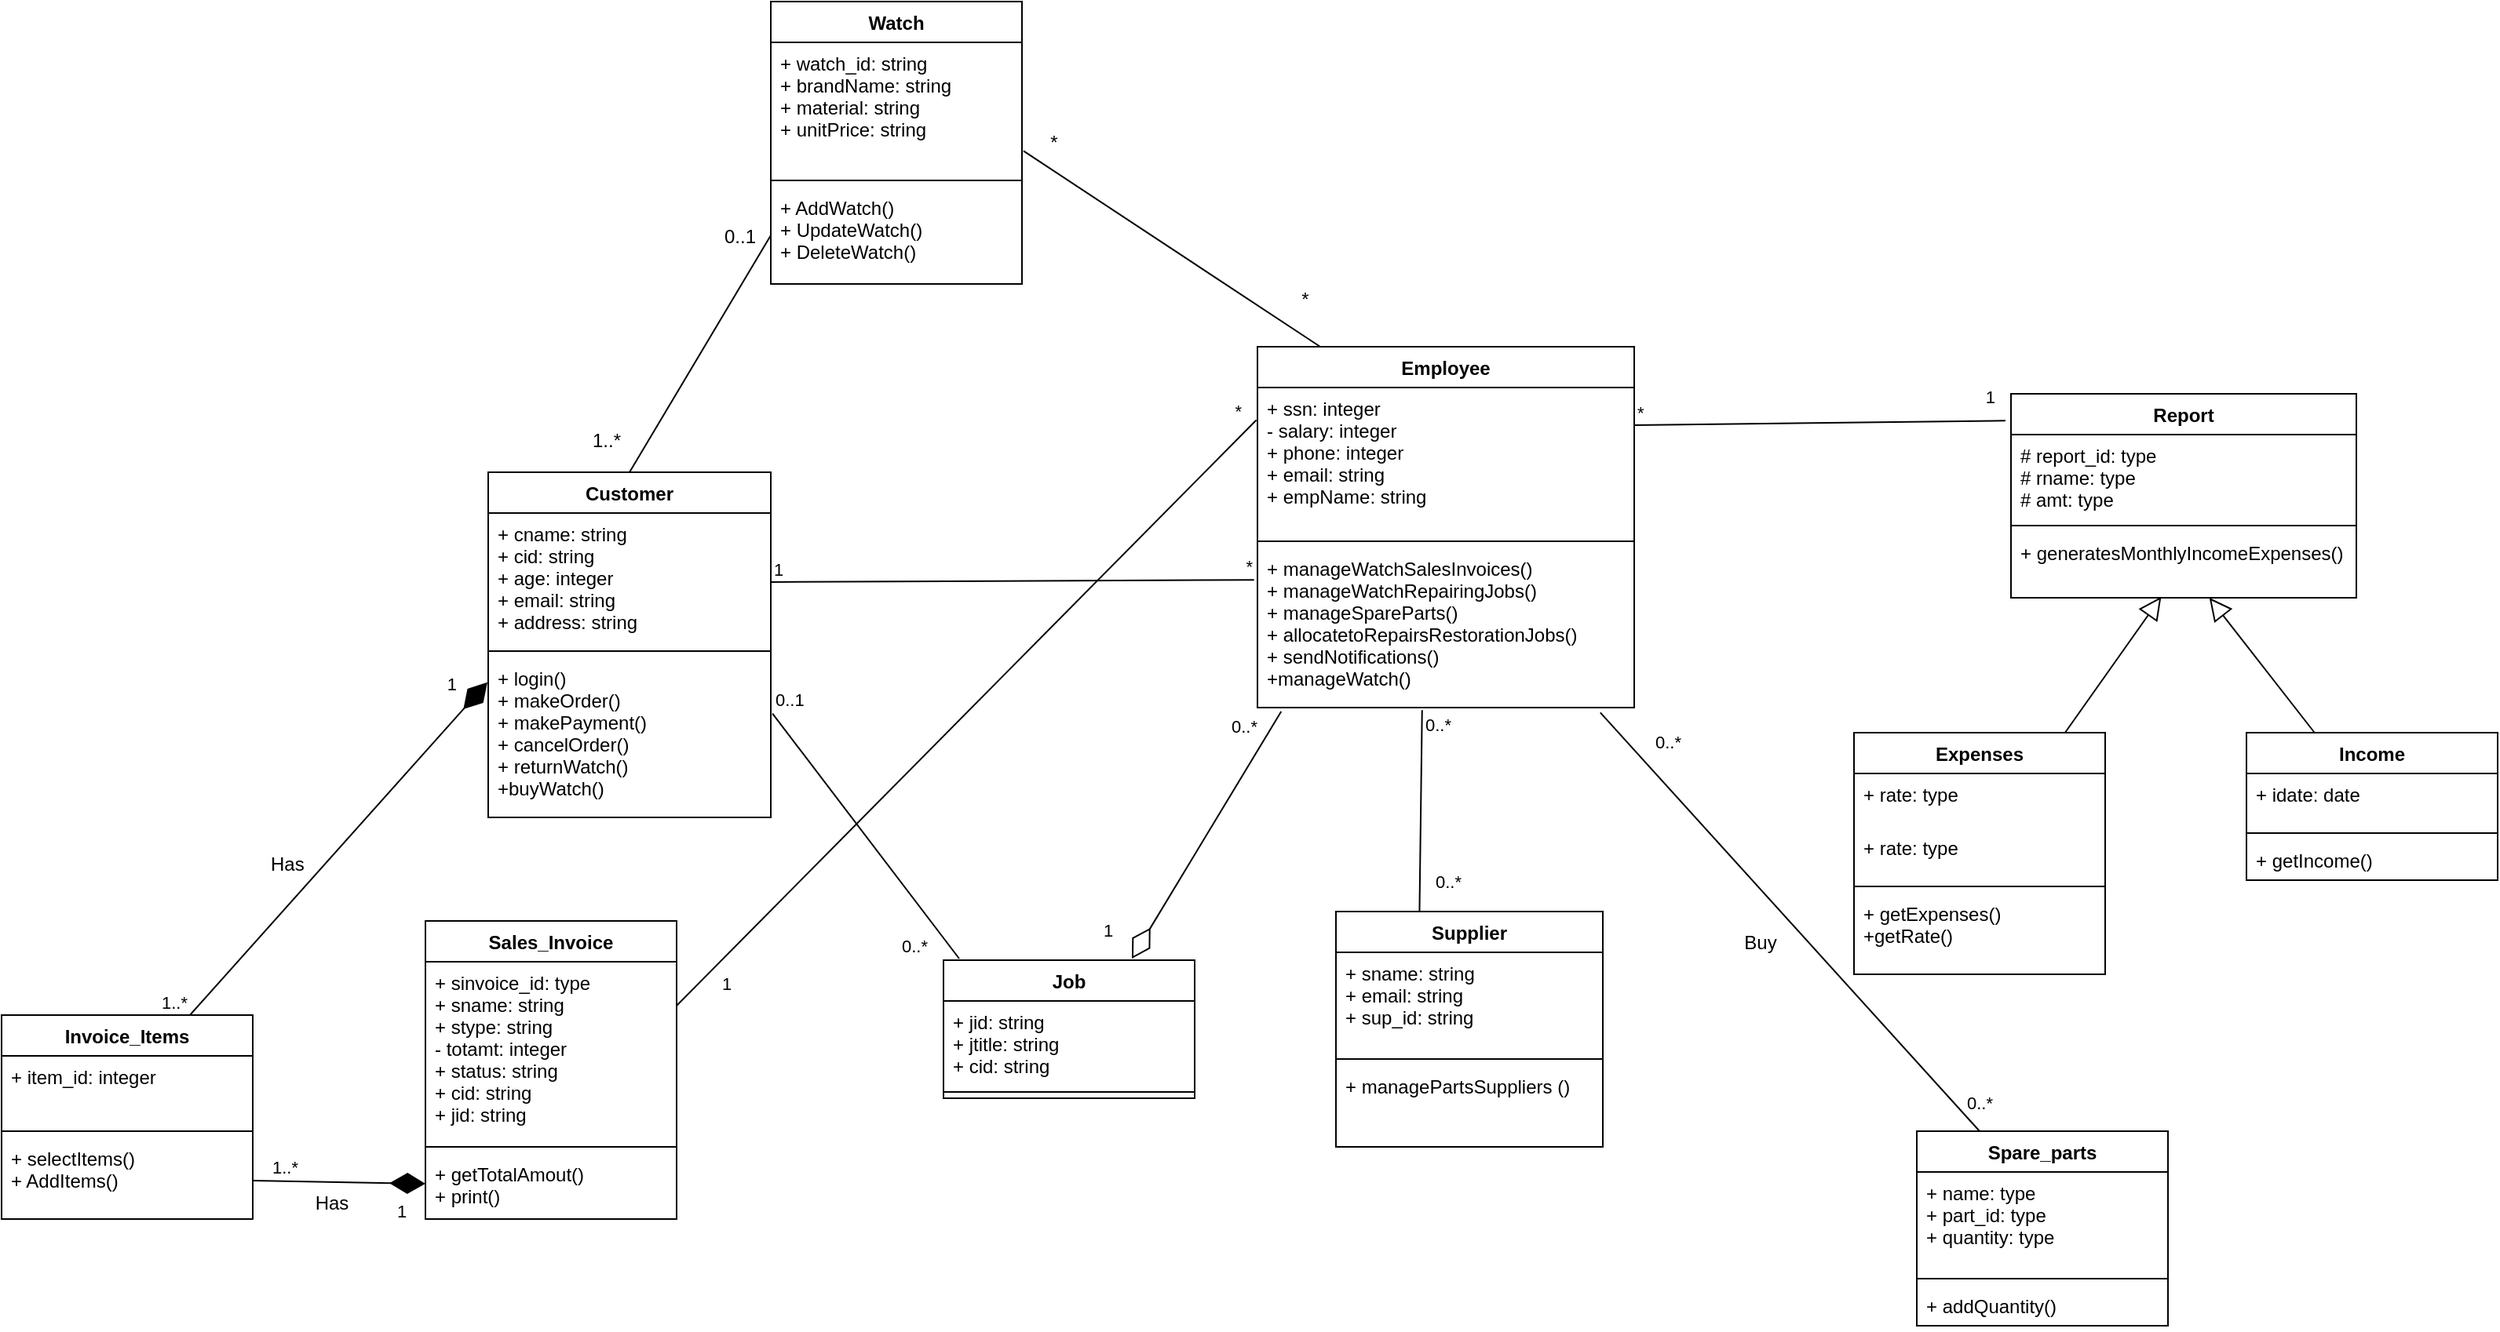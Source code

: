 <mxfile version="19.0.3" type="device"><diagram id="4saMx9XRhbFPXH9L-ezK" name="Page-1"><mxGraphModel dx="2148" dy="1901" grid="1" gridSize="10" guides="1" tooltips="1" connect="1" arrows="1" fold="1" page="1" pageScale="1" pageWidth="850" pageHeight="1100" math="0" shadow="0"><root><mxCell id="0"/><mxCell id="1" parent="0"/><mxCell id="qAKknq4EF94p9GTNDvI6-2" value="Employee" style="swimlane;fontStyle=1;align=center;verticalAlign=top;childLayout=stackLayout;horizontal=1;startSize=26;horizontalStack=0;resizeParent=1;resizeParentMax=0;resizeLast=0;collapsible=1;marginBottom=0;" parent="1" vertex="1"><mxGeometry x="360" y="-170" width="240" height="230" as="geometry"/></mxCell><mxCell id="qAKknq4EF94p9GTNDvI6-3" value="+ ssn: integer&#10;- salary: integer&#10;+ phone: integer&#10;+ email: string&#10;+ empName: string&#10;&#10;" style="text;strokeColor=none;fillColor=none;align=left;verticalAlign=top;spacingLeft=4;spacingRight=4;overflow=hidden;rotatable=0;points=[[0,0.5],[1,0.5]];portConstraint=eastwest;" parent="qAKknq4EF94p9GTNDvI6-2" vertex="1"><mxGeometry y="26" width="240" height="94" as="geometry"/></mxCell><mxCell id="qAKknq4EF94p9GTNDvI6-4" value="" style="line;strokeWidth=1;fillColor=none;align=left;verticalAlign=middle;spacingTop=-1;spacingLeft=3;spacingRight=3;rotatable=0;labelPosition=right;points=[];portConstraint=eastwest;" parent="qAKknq4EF94p9GTNDvI6-2" vertex="1"><mxGeometry y="120" width="240" height="8" as="geometry"/></mxCell><mxCell id="qAKknq4EF94p9GTNDvI6-5" value="+ manageWatchSalesInvoices()&#10;+ manageWatchRepairingJobs()&#10;+ manageSpareParts()&#10;+ allocatetoRepairsRestorationJobs()&#10;+ sendNotifications()&#10;+manageWatch()" style="text;strokeColor=none;fillColor=none;align=left;verticalAlign=top;spacingLeft=4;spacingRight=4;overflow=hidden;rotatable=0;points=[[0,0.5],[1,0.5]];portConstraint=eastwest;" parent="qAKknq4EF94p9GTNDvI6-2" vertex="1"><mxGeometry y="128" width="240" height="102" as="geometry"/></mxCell><mxCell id="qAKknq4EF94p9GTNDvI6-6" value="Supplier" style="swimlane;fontStyle=1;align=center;verticalAlign=top;childLayout=stackLayout;horizontal=1;startSize=26;horizontalStack=0;resizeParent=1;resizeParentMax=0;resizeLast=0;collapsible=1;marginBottom=0;" parent="1" vertex="1"><mxGeometry x="410" y="190" width="170" height="150" as="geometry"/></mxCell><mxCell id="qAKknq4EF94p9GTNDvI6-7" value="+ sname: string&#10;+ email: string&#10;+ sup_id: string" style="text;strokeColor=none;fillColor=none;align=left;verticalAlign=top;spacingLeft=4;spacingRight=4;overflow=hidden;rotatable=0;points=[[0,0.5],[1,0.5]];portConstraint=eastwest;" parent="qAKknq4EF94p9GTNDvI6-6" vertex="1"><mxGeometry y="26" width="170" height="64" as="geometry"/></mxCell><mxCell id="qAKknq4EF94p9GTNDvI6-8" value="" style="line;strokeWidth=1;fillColor=none;align=left;verticalAlign=middle;spacingTop=-1;spacingLeft=3;spacingRight=3;rotatable=0;labelPosition=right;points=[];portConstraint=eastwest;" parent="qAKknq4EF94p9GTNDvI6-6" vertex="1"><mxGeometry y="90" width="170" height="8" as="geometry"/></mxCell><mxCell id="qAKknq4EF94p9GTNDvI6-9" value="+ managePartsSuppliers ()" style="text;strokeColor=none;fillColor=none;align=left;verticalAlign=top;spacingLeft=4;spacingRight=4;overflow=hidden;rotatable=0;points=[[0,0.5],[1,0.5]];portConstraint=eastwest;" parent="qAKknq4EF94p9GTNDvI6-6" vertex="1"><mxGeometry y="98" width="170" height="52" as="geometry"/></mxCell><mxCell id="qAKknq4EF94p9GTNDvI6-10" value="Customer" style="swimlane;fontStyle=1;align=center;verticalAlign=top;childLayout=stackLayout;horizontal=1;startSize=26;horizontalStack=0;resizeParent=1;resizeParentMax=0;resizeLast=0;collapsible=1;marginBottom=0;" parent="1" vertex="1"><mxGeometry x="-130" y="-90" width="180" height="220" as="geometry"/></mxCell><mxCell id="qAKknq4EF94p9GTNDvI6-11" value="+ cname: string&#10;+ cid: string&#10;+ age: integer&#10;+ email: string&#10;+ address: string&#10;" style="text;strokeColor=none;fillColor=none;align=left;verticalAlign=top;spacingLeft=4;spacingRight=4;overflow=hidden;rotatable=0;points=[[0,0.5],[1,0.5]];portConstraint=eastwest;" parent="qAKknq4EF94p9GTNDvI6-10" vertex="1"><mxGeometry y="26" width="180" height="84" as="geometry"/></mxCell><mxCell id="qAKknq4EF94p9GTNDvI6-12" value="" style="line;strokeWidth=1;fillColor=none;align=left;verticalAlign=middle;spacingTop=-1;spacingLeft=3;spacingRight=3;rotatable=0;labelPosition=right;points=[];portConstraint=eastwest;" parent="qAKknq4EF94p9GTNDvI6-10" vertex="1"><mxGeometry y="110" width="180" height="8" as="geometry"/></mxCell><mxCell id="qAKknq4EF94p9GTNDvI6-13" value="+ login()&#10;+ makeOrder()&#10;+ makePayment()&#10;+ cancelOrder()&#10;+ returnWatch()&#10;+buyWatch()" style="text;strokeColor=none;fillColor=none;align=left;verticalAlign=top;spacingLeft=4;spacingRight=4;overflow=hidden;rotatable=0;points=[[0,0.5],[1,0.5]];portConstraint=eastwest;" parent="qAKknq4EF94p9GTNDvI6-10" vertex="1"><mxGeometry y="118" width="180" height="102" as="geometry"/></mxCell><mxCell id="qAKknq4EF94p9GTNDvI6-14" value="Invoice_Items" style="swimlane;fontStyle=1;align=center;verticalAlign=top;childLayout=stackLayout;horizontal=1;startSize=26;horizontalStack=0;resizeParent=1;resizeParentMax=0;resizeLast=0;collapsible=1;marginBottom=0;" parent="1" vertex="1"><mxGeometry x="-440" y="256" width="160" height="130" as="geometry"/></mxCell><mxCell id="qAKknq4EF94p9GTNDvI6-15" value="+ item_id: integer&#10;" style="text;strokeColor=none;fillColor=none;align=left;verticalAlign=top;spacingLeft=4;spacingRight=4;overflow=hidden;rotatable=0;points=[[0,0.5],[1,0.5]];portConstraint=eastwest;" parent="qAKknq4EF94p9GTNDvI6-14" vertex="1"><mxGeometry y="26" width="160" height="44" as="geometry"/></mxCell><mxCell id="qAKknq4EF94p9GTNDvI6-16" value="" style="line;strokeWidth=1;fillColor=none;align=left;verticalAlign=middle;spacingTop=-1;spacingLeft=3;spacingRight=3;rotatable=0;labelPosition=right;points=[];portConstraint=eastwest;" parent="qAKknq4EF94p9GTNDvI6-14" vertex="1"><mxGeometry y="70" width="160" height="8" as="geometry"/></mxCell><mxCell id="qAKknq4EF94p9GTNDvI6-17" value="+ selectItems()&#10;+ AddItems()&#10;&#10;" style="text;strokeColor=none;fillColor=none;align=left;verticalAlign=top;spacingLeft=4;spacingRight=4;overflow=hidden;rotatable=0;points=[[0,0.5],[1,0.5]];portConstraint=eastwest;" parent="qAKknq4EF94p9GTNDvI6-14" vertex="1"><mxGeometry y="78" width="160" height="52" as="geometry"/></mxCell><mxCell id="qAKknq4EF94p9GTNDvI6-18" value="Sales_Invoice" style="swimlane;fontStyle=1;align=center;verticalAlign=top;childLayout=stackLayout;horizontal=1;startSize=26;horizontalStack=0;resizeParent=1;resizeParentMax=0;resizeLast=0;collapsible=1;marginBottom=0;" parent="1" vertex="1"><mxGeometry x="-170" y="196" width="160" height="190" as="geometry"/></mxCell><mxCell id="qAKknq4EF94p9GTNDvI6-19" value="+ sinvoice_id: type&#10;+ sname: string&#10;+ stype: string&#10;- totamt: integer&#10;+ status: string&#10;+ cid: string&#10;+ jid: string&#10;" style="text;strokeColor=none;fillColor=none;align=left;verticalAlign=top;spacingLeft=4;spacingRight=4;overflow=hidden;rotatable=0;points=[[0,0.5],[1,0.5]];portConstraint=eastwest;" parent="qAKknq4EF94p9GTNDvI6-18" vertex="1"><mxGeometry y="26" width="160" height="114" as="geometry"/></mxCell><mxCell id="qAKknq4EF94p9GTNDvI6-20" value="" style="line;strokeWidth=1;fillColor=none;align=left;verticalAlign=middle;spacingTop=-1;spacingLeft=3;spacingRight=3;rotatable=0;labelPosition=right;points=[];portConstraint=eastwest;" parent="qAKknq4EF94p9GTNDvI6-18" vertex="1"><mxGeometry y="140" width="160" height="8" as="geometry"/></mxCell><mxCell id="qAKknq4EF94p9GTNDvI6-21" value="+ getTotalAmout()&#10;+ print()" style="text;strokeColor=none;fillColor=none;align=left;verticalAlign=top;spacingLeft=4;spacingRight=4;overflow=hidden;rotatable=0;points=[[0,0.5],[1,0.5]];portConstraint=eastwest;" parent="qAKknq4EF94p9GTNDvI6-18" vertex="1"><mxGeometry y="148" width="160" height="42" as="geometry"/></mxCell><mxCell id="qAKknq4EF94p9GTNDvI6-43" style="edgeStyle=none;rounded=0;orthogonalLoop=1;jettySize=auto;html=1;endArrow=block;endFill=0;endSize=12;" parent="1" source="qAKknq4EF94p9GTNDvI6-22" target="qAKknq4EF94p9GTNDvI6-41" edge="1"><mxGeometry relative="1" as="geometry"/></mxCell><mxCell id="qAKknq4EF94p9GTNDvI6-22" value="Income" style="swimlane;fontStyle=1;align=center;verticalAlign=top;childLayout=stackLayout;horizontal=1;startSize=26;horizontalStack=0;resizeParent=1;resizeParentMax=0;resizeLast=0;collapsible=1;marginBottom=0;" parent="1" vertex="1"><mxGeometry x="990" y="76" width="160" height="94" as="geometry"/></mxCell><mxCell id="qAKknq4EF94p9GTNDvI6-23" value="+ idate: date&#10;" style="text;strokeColor=none;fillColor=none;align=left;verticalAlign=top;spacingLeft=4;spacingRight=4;overflow=hidden;rotatable=0;points=[[0,0.5],[1,0.5]];portConstraint=eastwest;" parent="qAKknq4EF94p9GTNDvI6-22" vertex="1"><mxGeometry y="26" width="160" height="34" as="geometry"/></mxCell><mxCell id="qAKknq4EF94p9GTNDvI6-24" value="" style="line;strokeWidth=1;fillColor=none;align=left;verticalAlign=middle;spacingTop=-1;spacingLeft=3;spacingRight=3;rotatable=0;labelPosition=right;points=[];portConstraint=eastwest;" parent="qAKknq4EF94p9GTNDvI6-22" vertex="1"><mxGeometry y="60" width="160" height="8" as="geometry"/></mxCell><mxCell id="qAKknq4EF94p9GTNDvI6-25" value="+ getIncome()" style="text;strokeColor=none;fillColor=none;align=left;verticalAlign=top;spacingLeft=4;spacingRight=4;overflow=hidden;rotatable=0;points=[[0,0.5],[1,0.5]];portConstraint=eastwest;" parent="qAKknq4EF94p9GTNDvI6-22" vertex="1"><mxGeometry y="68" width="160" height="26" as="geometry"/></mxCell><mxCell id="qAKknq4EF94p9GTNDvI6-26" value="Job" style="swimlane;fontStyle=1;align=center;verticalAlign=top;childLayout=stackLayout;horizontal=1;startSize=26;horizontalStack=0;resizeParent=1;resizeParentMax=0;resizeLast=0;collapsible=1;marginBottom=0;" parent="1" vertex="1"><mxGeometry x="160" y="221" width="160" height="88" as="geometry"/></mxCell><mxCell id="qAKknq4EF94p9GTNDvI6-27" value="+ jid: string&#10;+ jtitle: string&#10;+ cid: string" style="text;strokeColor=none;fillColor=none;align=left;verticalAlign=top;spacingLeft=4;spacingRight=4;overflow=hidden;rotatable=0;points=[[0,0.5],[1,0.5]];portConstraint=eastwest;" parent="qAKknq4EF94p9GTNDvI6-26" vertex="1"><mxGeometry y="26" width="160" height="54" as="geometry"/></mxCell><mxCell id="qAKknq4EF94p9GTNDvI6-28" value="" style="line;strokeWidth=1;fillColor=none;align=left;verticalAlign=middle;spacingTop=-1;spacingLeft=3;spacingRight=3;rotatable=0;labelPosition=right;points=[];portConstraint=eastwest;" parent="qAKknq4EF94p9GTNDvI6-26" vertex="1"><mxGeometry y="80" width="160" height="8" as="geometry"/></mxCell><mxCell id="qAKknq4EF94p9GTNDvI6-30" value="Spare_parts" style="swimlane;fontStyle=1;align=center;verticalAlign=top;childLayout=stackLayout;horizontal=1;startSize=26;horizontalStack=0;resizeParent=1;resizeParentMax=0;resizeLast=0;collapsible=1;marginBottom=0;" parent="1" vertex="1"><mxGeometry x="780" y="330" width="160" height="124" as="geometry"/></mxCell><mxCell id="qAKknq4EF94p9GTNDvI6-31" value="+ name: type&#10;+ part_id: type&#10;+ quantity: type" style="text;strokeColor=none;fillColor=none;align=left;verticalAlign=top;spacingLeft=4;spacingRight=4;overflow=hidden;rotatable=0;points=[[0,0.5],[1,0.5]];portConstraint=eastwest;" parent="qAKknq4EF94p9GTNDvI6-30" vertex="1"><mxGeometry y="26" width="160" height="64" as="geometry"/></mxCell><mxCell id="qAKknq4EF94p9GTNDvI6-32" value="" style="line;strokeWidth=1;fillColor=none;align=left;verticalAlign=middle;spacingTop=-1;spacingLeft=3;spacingRight=3;rotatable=0;labelPosition=right;points=[];portConstraint=eastwest;" parent="qAKknq4EF94p9GTNDvI6-30" vertex="1"><mxGeometry y="90" width="160" height="8" as="geometry"/></mxCell><mxCell id="qAKknq4EF94p9GTNDvI6-33" value="+ addQuantity()" style="text;strokeColor=none;fillColor=none;align=left;verticalAlign=top;spacingLeft=4;spacingRight=4;overflow=hidden;rotatable=0;points=[[0,0.5],[1,0.5]];portConstraint=eastwest;" parent="qAKknq4EF94p9GTNDvI6-30" vertex="1"><mxGeometry y="98" width="160" height="26" as="geometry"/></mxCell><mxCell id="qAKknq4EF94p9GTNDvI6-42" style="rounded=0;orthogonalLoop=1;jettySize=auto;html=1;endArrow=block;endFill=0;entryX=0.435;entryY=0.985;entryDx=0;entryDy=0;entryPerimeter=0;endSize=12;" parent="1" source="qAKknq4EF94p9GTNDvI6-34" target="qAKknq4EF94p9GTNDvI6-41" edge="1"><mxGeometry relative="1" as="geometry"><mxPoint x="870" y="100" as="targetPoint"/></mxGeometry></mxCell><mxCell id="qAKknq4EF94p9GTNDvI6-34" value="Expenses" style="swimlane;fontStyle=1;align=center;verticalAlign=top;childLayout=stackLayout;horizontal=1;startSize=26;horizontalStack=0;resizeParent=1;resizeParentMax=0;resizeLast=0;collapsible=1;marginBottom=0;" parent="1" vertex="1"><mxGeometry x="740" y="76" width="160" height="154" as="geometry"/></mxCell><mxCell id="g5ffR7D4o7Lq7uhIdfYJ-1" value="+ rate: type" style="text;strokeColor=none;fillColor=none;align=left;verticalAlign=top;spacingLeft=4;spacingRight=4;overflow=hidden;rotatable=0;points=[[0,0.5],[1,0.5]];portConstraint=eastwest;" parent="qAKknq4EF94p9GTNDvI6-34" vertex="1"><mxGeometry y="26" width="160" height="34" as="geometry"/></mxCell><mxCell id="qAKknq4EF94p9GTNDvI6-35" value="+ rate: type" style="text;strokeColor=none;fillColor=none;align=left;verticalAlign=top;spacingLeft=4;spacingRight=4;overflow=hidden;rotatable=0;points=[[0,0.5],[1,0.5]];portConstraint=eastwest;" parent="qAKknq4EF94p9GTNDvI6-34" vertex="1"><mxGeometry y="60" width="160" height="34" as="geometry"/></mxCell><mxCell id="qAKknq4EF94p9GTNDvI6-36" value="" style="line;strokeWidth=1;fillColor=none;align=left;verticalAlign=middle;spacingTop=-1;spacingLeft=3;spacingRight=3;rotatable=0;labelPosition=right;points=[];portConstraint=eastwest;" parent="qAKknq4EF94p9GTNDvI6-34" vertex="1"><mxGeometry y="94" width="160" height="8" as="geometry"/></mxCell><mxCell id="qAKknq4EF94p9GTNDvI6-37" value="+ getExpenses()&#10;+getRate()" style="text;strokeColor=none;fillColor=none;align=left;verticalAlign=top;spacingLeft=4;spacingRight=4;overflow=hidden;rotatable=0;points=[[0,0.5],[1,0.5]];portConstraint=eastwest;" parent="qAKknq4EF94p9GTNDvI6-34" vertex="1"><mxGeometry y="102" width="160" height="52" as="geometry"/></mxCell><mxCell id="qAKknq4EF94p9GTNDvI6-38" value="Report" style="swimlane;fontStyle=1;align=center;verticalAlign=top;childLayout=stackLayout;horizontal=1;startSize=26;horizontalStack=0;resizeParent=1;resizeParentMax=0;resizeLast=0;collapsible=1;marginBottom=0;" parent="1" vertex="1"><mxGeometry x="840" y="-140" width="220" height="130" as="geometry"/></mxCell><mxCell id="qAKknq4EF94p9GTNDvI6-39" value="# report_id: type&#10;# rname: type&#10;# amt: type" style="text;strokeColor=none;fillColor=none;align=left;verticalAlign=top;spacingLeft=4;spacingRight=4;overflow=hidden;rotatable=0;points=[[0,0.5],[1,0.5]];portConstraint=eastwest;" parent="qAKknq4EF94p9GTNDvI6-38" vertex="1"><mxGeometry y="26" width="220" height="54" as="geometry"/></mxCell><mxCell id="qAKknq4EF94p9GTNDvI6-40" value="" style="line;strokeWidth=1;fillColor=none;align=left;verticalAlign=middle;spacingTop=-1;spacingLeft=3;spacingRight=3;rotatable=0;labelPosition=right;points=[];portConstraint=eastwest;" parent="qAKknq4EF94p9GTNDvI6-38" vertex="1"><mxGeometry y="80" width="220" height="8" as="geometry"/></mxCell><mxCell id="qAKknq4EF94p9GTNDvI6-41" value="+ generatesMonthlyIncomeExpenses()" style="text;strokeColor=none;fillColor=none;align=left;verticalAlign=top;spacingLeft=4;spacingRight=4;overflow=hidden;rotatable=0;points=[[0,0.5],[1,0.5]];portConstraint=eastwest;" parent="qAKknq4EF94p9GTNDvI6-38" vertex="1"><mxGeometry y="88" width="220" height="42" as="geometry"/></mxCell><mxCell id="qAKknq4EF94p9GTNDvI6-51" value="" style="endArrow=none;html=1;rounded=0;entryX=-0.003;entryY=0.221;entryDx=0;entryDy=0;entryPerimeter=0;" parent="1" target="qAKknq4EF94p9GTNDvI6-3" edge="1"><mxGeometry relative="1" as="geometry"><mxPoint x="-10" y="250" as="sourcePoint"/><mxPoint x="260" y="-90" as="targetPoint"/></mxGeometry></mxCell><mxCell id="qAKknq4EF94p9GTNDvI6-52" value="1" style="edgeLabel;resizable=0;html=1;align=left;verticalAlign=bottom;" parent="qAKknq4EF94p9GTNDvI6-51" connectable="0" vertex="1"><mxGeometry x="-1" relative="1" as="geometry"><mxPoint x="27" y="-6" as="offset"/></mxGeometry></mxCell><mxCell id="qAKknq4EF94p9GTNDvI6-53" value="*" style="edgeLabel;resizable=0;html=1;align=right;verticalAlign=bottom;" parent="qAKknq4EF94p9GTNDvI6-51" connectable="0" vertex="1"><mxGeometry x="1" relative="1" as="geometry"><mxPoint x="-9" y="3" as="offset"/></mxGeometry></mxCell><mxCell id="qAKknq4EF94p9GTNDvI6-55" value="" style="endArrow=none;html=1;rounded=0;entryX=-0.009;entryY=0.202;entryDx=0;entryDy=0;entryPerimeter=0;" parent="1" target="qAKknq4EF94p9GTNDvI6-5" edge="1"><mxGeometry relative="1" as="geometry"><mxPoint x="50" y="-20" as="sourcePoint"/><mxPoint x="210" y="-20" as="targetPoint"/></mxGeometry></mxCell><mxCell id="qAKknq4EF94p9GTNDvI6-56" value="1" style="edgeLabel;resizable=0;html=1;align=left;verticalAlign=bottom;" parent="qAKknq4EF94p9GTNDvI6-55" connectable="0" vertex="1"><mxGeometry x="-1" relative="1" as="geometry"/></mxCell><mxCell id="qAKknq4EF94p9GTNDvI6-57" value="*" style="edgeLabel;resizable=0;html=1;align=right;verticalAlign=bottom;" parent="qAKknq4EF94p9GTNDvI6-55" connectable="0" vertex="1"><mxGeometry x="1" relative="1" as="geometry"/></mxCell><mxCell id="qAKknq4EF94p9GTNDvI6-59" value="" style="endArrow=none;html=1;rounded=0;entryX=0.313;entryY=0.003;entryDx=0;entryDy=0;entryPerimeter=0;exitX=0.437;exitY=1.016;exitDx=0;exitDy=0;exitPerimeter=0;" parent="1" source="qAKknq4EF94p9GTNDvI6-5" target="qAKknq4EF94p9GTNDvI6-6" edge="1"><mxGeometry relative="1" as="geometry"><mxPoint x="390" y="60" as="sourcePoint"/><mxPoint x="700" y="80.907" as="targetPoint"/></mxGeometry></mxCell><mxCell id="qAKknq4EF94p9GTNDvI6-60" value="0..*" style="edgeLabel;resizable=0;html=1;align=left;verticalAlign=bottom;" parent="qAKknq4EF94p9GTNDvI6-59" connectable="0" vertex="1"><mxGeometry x="-1" relative="1" as="geometry"><mxPoint y="18" as="offset"/></mxGeometry></mxCell><mxCell id="qAKknq4EF94p9GTNDvI6-61" value="0..*" style="edgeLabel;resizable=0;html=1;align=right;verticalAlign=bottom;" parent="qAKknq4EF94p9GTNDvI6-59" connectable="0" vertex="1"><mxGeometry x="1" relative="1" as="geometry"><mxPoint x="27" y="-11" as="offset"/></mxGeometry></mxCell><mxCell id="qAKknq4EF94p9GTNDvI6-62" value="" style="endArrow=none;html=1;rounded=0;entryX=-0.016;entryY=0.132;entryDx=0;entryDy=0;entryPerimeter=0;" parent="1" target="qAKknq4EF94p9GTNDvI6-38" edge="1"><mxGeometry relative="1" as="geometry"><mxPoint x="600" y="-120" as="sourcePoint"/><mxPoint x="910" y="-99.093" as="targetPoint"/></mxGeometry></mxCell><mxCell id="qAKknq4EF94p9GTNDvI6-63" value="*" style="edgeLabel;resizable=0;html=1;align=left;verticalAlign=bottom;" parent="qAKknq4EF94p9GTNDvI6-62" connectable="0" vertex="1"><mxGeometry x="-1" relative="1" as="geometry"/></mxCell><mxCell id="qAKknq4EF94p9GTNDvI6-64" value="1" style="edgeLabel;resizable=0;html=1;align=right;verticalAlign=bottom;" parent="qAKknq4EF94p9GTNDvI6-62" connectable="0" vertex="1"><mxGeometry x="1" relative="1" as="geometry"><mxPoint x="-6" y="-7" as="offset"/></mxGeometry></mxCell><mxCell id="qAKknq4EF94p9GTNDvI6-65" value="" style="endArrow=none;html=1;rounded=0;entryX=0.063;entryY=1.024;entryDx=0;entryDy=0;entryPerimeter=0;endFill=0;startArrow=diamondThin;startFill=0;jumpSize=10;endSize=0;startSize=20;targetPerimeterSpacing=3;" parent="1" target="qAKknq4EF94p9GTNDvI6-5" edge="1"><mxGeometry relative="1" as="geometry"><mxPoint x="280" y="220" as="sourcePoint"/><mxPoint x="390" y="30.907" as="targetPoint"/></mxGeometry></mxCell><mxCell id="qAKknq4EF94p9GTNDvI6-66" value="1" style="edgeLabel;resizable=0;html=1;align=left;verticalAlign=bottom;" parent="qAKknq4EF94p9GTNDvI6-65" connectable="0" vertex="1"><mxGeometry x="-1" relative="1" as="geometry"><mxPoint x="-20" y="-10" as="offset"/></mxGeometry></mxCell><mxCell id="qAKknq4EF94p9GTNDvI6-67" value="0..*" style="edgeLabel;resizable=0;html=1;align=right;verticalAlign=bottom;" parent="qAKknq4EF94p9GTNDvI6-65" connectable="0" vertex="1"><mxGeometry x="1" relative="1" as="geometry"><mxPoint x="-15" y="18" as="offset"/></mxGeometry></mxCell><mxCell id="qAKknq4EF94p9GTNDvI6-68" value="" style="endArrow=none;html=1;rounded=0;startArrow=diamondThin;startFill=1;endSize=0;startSize=20;" parent="1" source="qAKknq4EF94p9GTNDvI6-21" target="qAKknq4EF94p9GTNDvI6-17" edge="1"><mxGeometry relative="1" as="geometry"><mxPoint x="-120" y="460" as="sourcePoint"/><mxPoint x="190" y="480.907" as="targetPoint"/></mxGeometry></mxCell><mxCell id="qAKknq4EF94p9GTNDvI6-69" value="1" style="edgeLabel;resizable=0;html=1;align=left;verticalAlign=bottom;" parent="qAKknq4EF94p9GTNDvI6-68" connectable="0" vertex="1"><mxGeometry x="-1" relative="1" as="geometry"><mxPoint x="-20" y="26" as="offset"/></mxGeometry></mxCell><mxCell id="qAKknq4EF94p9GTNDvI6-70" value="1..*" style="edgeLabel;resizable=0;html=1;align=right;verticalAlign=bottom;" parent="qAKknq4EF94p9GTNDvI6-68" connectable="0" vertex="1"><mxGeometry x="1" relative="1" as="geometry"><mxPoint x="29" as="offset"/></mxGeometry></mxCell><mxCell id="qAKknq4EF94p9GTNDvI6-71" value="" style="endArrow=none;html=1;rounded=0;exitX=0.25;exitY=0;exitDx=0;exitDy=0;entryX=0.91;entryY=1.031;entryDx=0;entryDy=0;entryPerimeter=0;" parent="1" source="qAKknq4EF94p9GTNDvI6-30" target="qAKknq4EF94p9GTNDvI6-5" edge="1"><mxGeometry relative="1" as="geometry"><mxPoint x="100" y="30" as="sourcePoint"/><mxPoint x="410" y="50.907" as="targetPoint"/></mxGeometry></mxCell><mxCell id="qAKknq4EF94p9GTNDvI6-72" value="0..*" style="edgeLabel;resizable=0;html=1;align=left;verticalAlign=bottom;" parent="qAKknq4EF94p9GTNDvI6-71" connectable="0" vertex="1"><mxGeometry x="-1" relative="1" as="geometry"><mxPoint x="-10" y="-10" as="offset"/></mxGeometry></mxCell><mxCell id="qAKknq4EF94p9GTNDvI6-73" value="0..*" style="edgeLabel;resizable=0;html=1;align=right;verticalAlign=bottom;" parent="qAKknq4EF94p9GTNDvI6-71" connectable="0" vertex="1"><mxGeometry x="1" relative="1" as="geometry"><mxPoint x="52" y="27" as="offset"/></mxGeometry></mxCell><mxCell id="qAKknq4EF94p9GTNDvI6-74" value="" style="endArrow=diamondThin;html=1;rounded=0;exitX=0.75;exitY=0;exitDx=0;exitDy=0;entryX=-0.003;entryY=0.156;entryDx=0;entryDy=0;entryPerimeter=0;startArrow=none;startFill=0;endFill=1;endSize=20;" parent="1" source="qAKknq4EF94p9GTNDvI6-14" target="qAKknq4EF94p9GTNDvI6-13" edge="1"><mxGeometry relative="1" as="geometry"><mxPoint x="110" y="40" as="sourcePoint"/><mxPoint x="420" y="60.907" as="targetPoint"/></mxGeometry></mxCell><mxCell id="qAKknq4EF94p9GTNDvI6-75" value="1..*" style="edgeLabel;resizable=0;html=1;align=left;verticalAlign=bottom;" parent="qAKknq4EF94p9GTNDvI6-74" connectable="0" vertex="1"><mxGeometry x="-1" relative="1" as="geometry"><mxPoint x="-20" as="offset"/></mxGeometry></mxCell><mxCell id="qAKknq4EF94p9GTNDvI6-76" value="1" style="edgeLabel;resizable=0;html=1;align=right;verticalAlign=bottom;" parent="qAKknq4EF94p9GTNDvI6-74" connectable="0" vertex="1"><mxGeometry x="1" relative="1" as="geometry"><mxPoint x="-19" y="10" as="offset"/></mxGeometry></mxCell><mxCell id="qAKknq4EF94p9GTNDvI6-77" value="" style="endArrow=none;html=1;rounded=0;exitX=1.006;exitY=0.351;exitDx=0;exitDy=0;exitPerimeter=0;" parent="1" source="qAKknq4EF94p9GTNDvI6-13" edge="1"><mxGeometry relative="1" as="geometry"><mxPoint x="120" y="50" as="sourcePoint"/><mxPoint x="170" y="220" as="targetPoint"/></mxGeometry></mxCell><mxCell id="qAKknq4EF94p9GTNDvI6-78" value="0..1" style="edgeLabel;resizable=0;html=1;align=left;verticalAlign=bottom;" parent="qAKknq4EF94p9GTNDvI6-77" connectable="0" vertex="1"><mxGeometry x="-1" relative="1" as="geometry"/></mxCell><mxCell id="qAKknq4EF94p9GTNDvI6-79" value="0..*" style="edgeLabel;resizable=0;html=1;align=right;verticalAlign=bottom;" parent="qAKknq4EF94p9GTNDvI6-77" connectable="0" vertex="1"><mxGeometry x="1" relative="1" as="geometry"><mxPoint x="-20" as="offset"/></mxGeometry></mxCell><mxCell id="PuL-JUYCR_vyaRmshDCt-1" value="&amp;nbsp;Has" style="text;html=1;align=center;verticalAlign=middle;resizable=0;points=[];autosize=1;strokeColor=none;fillColor=none;" vertex="1" parent="1"><mxGeometry x="-280" y="150" width="40" height="20" as="geometry"/></mxCell><mxCell id="PuL-JUYCR_vyaRmshDCt-3" value="Buy" style="text;html=1;align=center;verticalAlign=middle;resizable=0;points=[];autosize=1;strokeColor=none;fillColor=none;" vertex="1" parent="1"><mxGeometry x="660" y="200" width="40" height="20" as="geometry"/></mxCell><mxCell id="PuL-JUYCR_vyaRmshDCt-4" value="Has" style="text;html=1;align=center;verticalAlign=middle;resizable=0;points=[];autosize=1;strokeColor=none;fillColor=none;" vertex="1" parent="1"><mxGeometry x="-250" y="366" width="40" height="20" as="geometry"/></mxCell><mxCell id="PuL-JUYCR_vyaRmshDCt-5" value="Watch" style="swimlane;fontStyle=1;align=center;verticalAlign=top;childLayout=stackLayout;horizontal=1;startSize=26;horizontalStack=0;resizeParent=1;resizeParentMax=0;resizeLast=0;collapsible=1;marginBottom=0;" vertex="1" parent="1"><mxGeometry x="50" y="-390" width="160" height="180" as="geometry"/></mxCell><mxCell id="PuL-JUYCR_vyaRmshDCt-6" value="+ watch_id: string&#10;+ brandName: string&#10;+ material: string&#10;+ unitPrice: string" style="text;strokeColor=none;fillColor=none;align=left;verticalAlign=top;spacingLeft=4;spacingRight=4;overflow=hidden;rotatable=0;points=[[0,0.5],[1,0.5]];portConstraint=eastwest;" vertex="1" parent="PuL-JUYCR_vyaRmshDCt-5"><mxGeometry y="26" width="160" height="84" as="geometry"/></mxCell><mxCell id="PuL-JUYCR_vyaRmshDCt-7" value="" style="line;strokeWidth=1;fillColor=none;align=left;verticalAlign=middle;spacingTop=-1;spacingLeft=3;spacingRight=3;rotatable=0;labelPosition=right;points=[];portConstraint=eastwest;" vertex="1" parent="PuL-JUYCR_vyaRmshDCt-5"><mxGeometry y="110" width="160" height="8" as="geometry"/></mxCell><mxCell id="PuL-JUYCR_vyaRmshDCt-8" value="+ AddWatch()&#10;+ UpdateWatch()&#10;+ DeleteWatch()" style="text;strokeColor=none;fillColor=none;align=left;verticalAlign=top;spacingLeft=4;spacingRight=4;overflow=hidden;rotatable=0;points=[[0,0.5],[1,0.5]];portConstraint=eastwest;" vertex="1" parent="PuL-JUYCR_vyaRmshDCt-5"><mxGeometry y="118" width="160" height="62" as="geometry"/></mxCell><mxCell id="PuL-JUYCR_vyaRmshDCt-9" style="rounded=0;orthogonalLoop=1;jettySize=auto;html=1;entryX=0.5;entryY=0;entryDx=0;entryDy=0;startSize=20;endSize=12;endArrow=none;endFill=0;exitX=0;exitY=0.5;exitDx=0;exitDy=0;" edge="1" parent="1" source="PuL-JUYCR_vyaRmshDCt-8" target="qAKknq4EF94p9GTNDvI6-10"><mxGeometry relative="1" as="geometry"/></mxCell><mxCell id="PuL-JUYCR_vyaRmshDCt-10" style="edgeStyle=none;rounded=0;orthogonalLoop=1;jettySize=auto;html=1;endArrow=none;endFill=0;startSize=20;endSize=12;exitX=1.006;exitY=0.824;exitDx=0;exitDy=0;exitPerimeter=0;" edge="1" parent="1" source="PuL-JUYCR_vyaRmshDCt-6"><mxGeometry relative="1" as="geometry"><mxPoint x="400" y="-170" as="targetPoint"/></mxGeometry></mxCell><mxCell id="PuL-JUYCR_vyaRmshDCt-11" value="1..*" style="text;html=1;align=center;verticalAlign=middle;resizable=0;points=[];autosize=1;strokeColor=none;fillColor=none;" vertex="1" parent="1"><mxGeometry x="-70" y="-120" width="30" height="20" as="geometry"/></mxCell><mxCell id="PuL-JUYCR_vyaRmshDCt-12" value="0..1" style="text;html=1;align=center;verticalAlign=middle;resizable=0;points=[];autosize=1;strokeColor=none;fillColor=none;" vertex="1" parent="1"><mxGeometry x="10" y="-250" width="40" height="20" as="geometry"/></mxCell><mxCell id="PuL-JUYCR_vyaRmshDCt-13" value="*" style="text;html=1;align=center;verticalAlign=middle;resizable=0;points=[];autosize=1;strokeColor=none;fillColor=none;" vertex="1" parent="1"><mxGeometry x="220" y="-310" width="20" height="20" as="geometry"/></mxCell><mxCell id="PuL-JUYCR_vyaRmshDCt-14" value="*" style="text;html=1;align=center;verticalAlign=middle;resizable=0;points=[];autosize=1;strokeColor=none;fillColor=none;" vertex="1" parent="1"><mxGeometry x="380" y="-210" width="20" height="20" as="geometry"/></mxCell></root></mxGraphModel></diagram></mxfile>